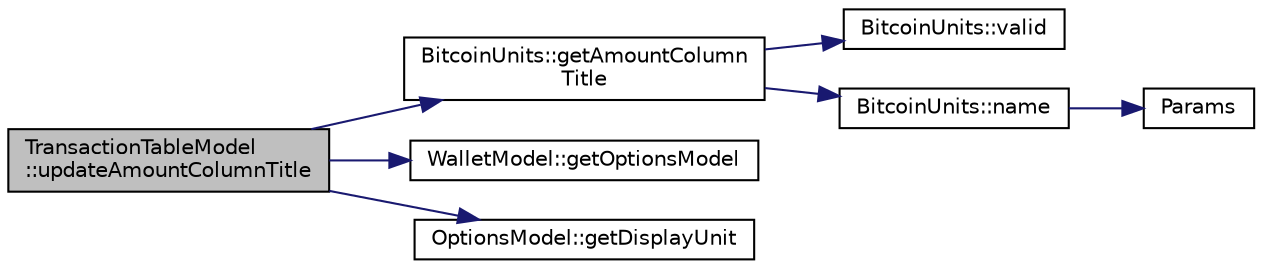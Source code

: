 digraph "TransactionTableModel::updateAmountColumnTitle"
{
  edge [fontname="Helvetica",fontsize="10",labelfontname="Helvetica",labelfontsize="10"];
  node [fontname="Helvetica",fontsize="10",shape=record];
  rankdir="LR";
  Node406 [label="TransactionTableModel\l::updateAmountColumnTitle",height=0.2,width=0.4,color="black", fillcolor="grey75", style="filled", fontcolor="black"];
  Node406 -> Node407 [color="midnightblue",fontsize="10",style="solid",fontname="Helvetica"];
  Node407 [label="BitcoinUnits::getAmountColumn\lTitle",height=0.2,width=0.4,color="black", fillcolor="white", style="filled",URL="$class_bitcoin_units.html#ae15618373f7e2230cb6263a0f06d2180",tooltip="Gets title for amount column including current display unit if optionsModel reference available */..."];
  Node407 -> Node408 [color="midnightblue",fontsize="10",style="solid",fontname="Helvetica"];
  Node408 [label="BitcoinUnits::valid",height=0.2,width=0.4,color="black", fillcolor="white", style="filled",URL="$class_bitcoin_units.html#a81cbc41480adfb600dad79711d336e5f",tooltip="Is unit ID valid? "];
  Node407 -> Node409 [color="midnightblue",fontsize="10",style="solid",fontname="Helvetica"];
  Node409 [label="BitcoinUnits::name",height=0.2,width=0.4,color="black", fillcolor="white", style="filled",URL="$class_bitcoin_units.html#a4cf46136434ed30728608e67e90a9cbe",tooltip="Short name. "];
  Node409 -> Node410 [color="midnightblue",fontsize="10",style="solid",fontname="Helvetica"];
  Node410 [label="Params",height=0.2,width=0.4,color="black", fillcolor="white", style="filled",URL="$chainparams_8cpp.html#ace5c5b706d71a324a417dd2db394fd4a",tooltip="Return the currently selected parameters. "];
  Node406 -> Node411 [color="midnightblue",fontsize="10",style="solid",fontname="Helvetica"];
  Node411 [label="WalletModel::getOptionsModel",height=0.2,width=0.4,color="black", fillcolor="white", style="filled",URL="$class_wallet_model.html#a96d53e56b3f8f07537ea2523f7a7d300"];
  Node406 -> Node412 [color="midnightblue",fontsize="10",style="solid",fontname="Helvetica"];
  Node412 [label="OptionsModel::getDisplayUnit",height=0.2,width=0.4,color="black", fillcolor="white", style="filled",URL="$class_options_model.html#a3b6e4d4ef42be3aaba315b8cd14f468e"];
}
